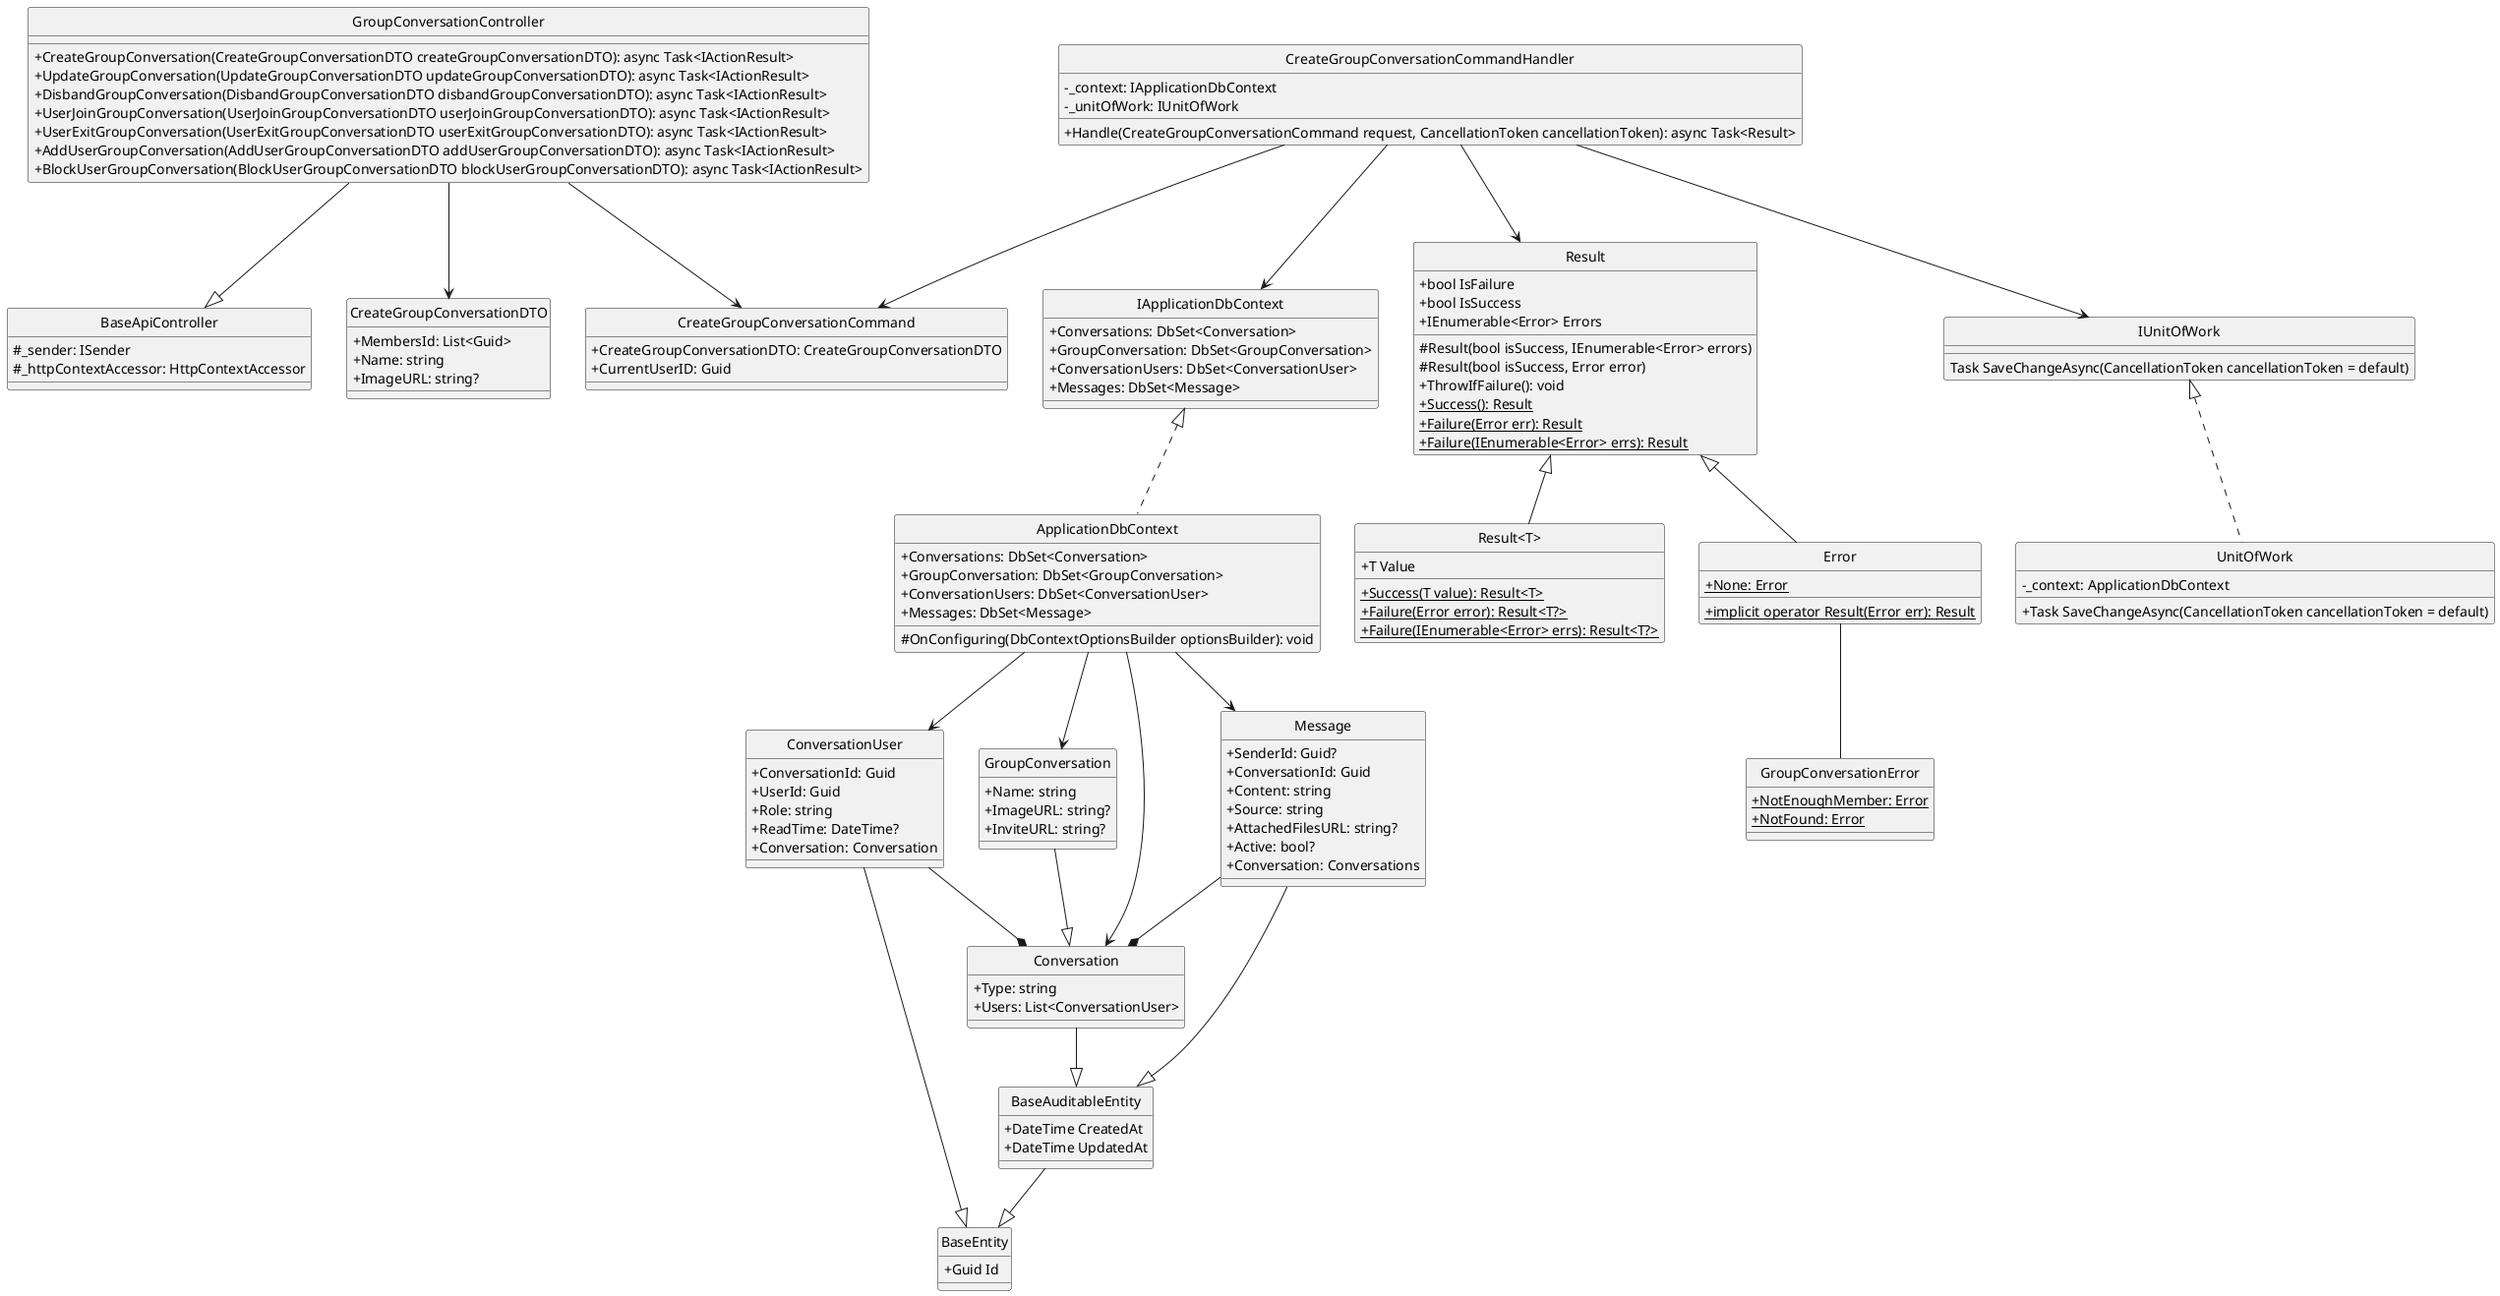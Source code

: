 @startuml 
hide circle
skinparam classAttributeIconSize 0

class BaseApiController {
    #_sender: ISender
    #_httpContextAccessor: HttpContextAccessor
}

class GroupConversationController {
    +CreateGroupConversation(CreateGroupConversationDTO createGroupConversationDTO): async Task<IActionResult>
    +UpdateGroupConversation(UpdateGroupConversationDTO updateGroupConversationDTO): async Task<IActionResult>
    +DisbandGroupConversation(DisbandGroupConversationDTO disbandGroupConversationDTO): async Task<IActionResult>
    +UserJoinGroupConversation(UserJoinGroupConversationDTO userJoinGroupConversationDTO): async Task<IActionResult>
    +UserExitGroupConversation(UserExitGroupConversationDTO userExitGroupConversationDTO): async Task<IActionResult>
    +AddUserGroupConversation(AddUserGroupConversationDTO addUserGroupConversationDTO): async Task<IActionResult>
    +BlockUserGroupConversation(BlockUserGroupConversationDTO blockUserGroupConversationDTO): async Task<IActionResult>
}

class CreateGroupConversationCommand {
    +CreateGroupConversationDTO: CreateGroupConversationDTO
    +CurrentUserID: Guid
}

class CreateGroupConversationCommandHandler {
    -_context: IApplicationDbContext
    -_unitOfWork: IUnitOfWork
    +Handle(CreateGroupConversationCommand request, CancellationToken cancellationToken): async Task<Result> 
}

class IApplicationDbContext {
    +Conversations: DbSet<Conversation>
    +GroupConversation: DbSet<GroupConversation>
    +ConversationUsers: DbSet<ConversationUser>
    +Messages: DbSet<Message>
}

class ApplicationDbContext {
    +Conversations: DbSet<Conversation>
    +GroupConversation: DbSet<GroupConversation>
    +ConversationUsers: DbSet<ConversationUser>
    +Messages: DbSet<Message>
    #OnConfiguring(DbContextOptionsBuilder optionsBuilder): void
}

class Result {
    +bool IsFailure
    +bool IsSuccess
    +IEnumerable<Error> Errors
    #Result(bool isSuccess, IEnumerable<Error> errors)
    #Result(bool isSuccess, Error error)
    +ThrowIfFailure(): void
    {static} +Success(): Result
    {static} +Failure(Error err): Result
    {static} +Failure(IEnumerable<Error> errs): Result
}

class "Result<T>" {
    +T Value
    {static} +Success(T value): Result<T>
    {static} +Failure(Error error): Result<T?>
    {static} +Failure(IEnumerable<Error> errs): Result<T?>
}

class Error {
    {static} +None: Error
    {static} +implicit operator Result(Error err): Result
}

class CreateGroupConversationDTO{
    +MembersId: List<Guid>
    +Name: string
    +ImageURL: string?
}

class IUnitOfWork {
    Task SaveChangeAsync(CancellationToken cancellationToken = default)
}

class UnitOfWork {
    -_context: ApplicationDbContext
    +Task SaveChangeAsync(CancellationToken cancellationToken = default)
}

class GroupConversationError {
    {static} +NotEnoughMember: Error
    {static} +NotFound: Error
}

class BaseEntity {
    +Guid Id
}

class BaseAuditableEntity{
    +DateTime CreatedAt
    +DateTime UpdatedAt
}

class Conversation {
    +Type: string
    +Users: List<ConversationUser>
}

class GroupConversation {
    +Name: string
    +ImageURL: string?
    +InviteURL: string?
}

class ConversationUser {
    +ConversationId: Guid
    +UserId: Guid
    +Role: string
    +ReadTime: DateTime?
    +Conversation: Conversation
}

class Message {
    +SenderId: Guid?
    +ConversationId: Guid
    +Content: string
    +Source: string
    +AttachedFilesURL: string?
    +Active: bool?
    +Conversation: Conversations
}




GroupConversationController --|> BaseApiController
GroupConversationController --> CreateGroupConversationDTO
GroupConversationController --> CreateGroupConversationCommand
CreateGroupConversationCommandHandler --> CreateGroupConversationCommand
CreateGroupConversationCommandHandler --> Result
CreateGroupConversationCommandHandler --> IUnitOfWork
CreateGroupConversationCommandHandler --> IApplicationDbContext
IUnitOfWork <|.. UnitOfWork
IApplicationDbContext <|.. ApplicationDbContext
Result <|-- Error
Result <|-- "Result<T>"
Error -- GroupConversationError
ApplicationDbContext --> Conversation
ApplicationDbContext --> GroupConversation
ApplicationDbContext --> ConversationUser
ApplicationDbContext --> Message

Conversation --|> BaseAuditableEntity
GroupConversation --|> Conversation
ConversationUser --|> BaseEntity
ConversationUser --* Conversation
Message --|> BaseAuditableEntity
Message --* Conversation
BaseAuditableEntity --|> BaseEntity
@enduml